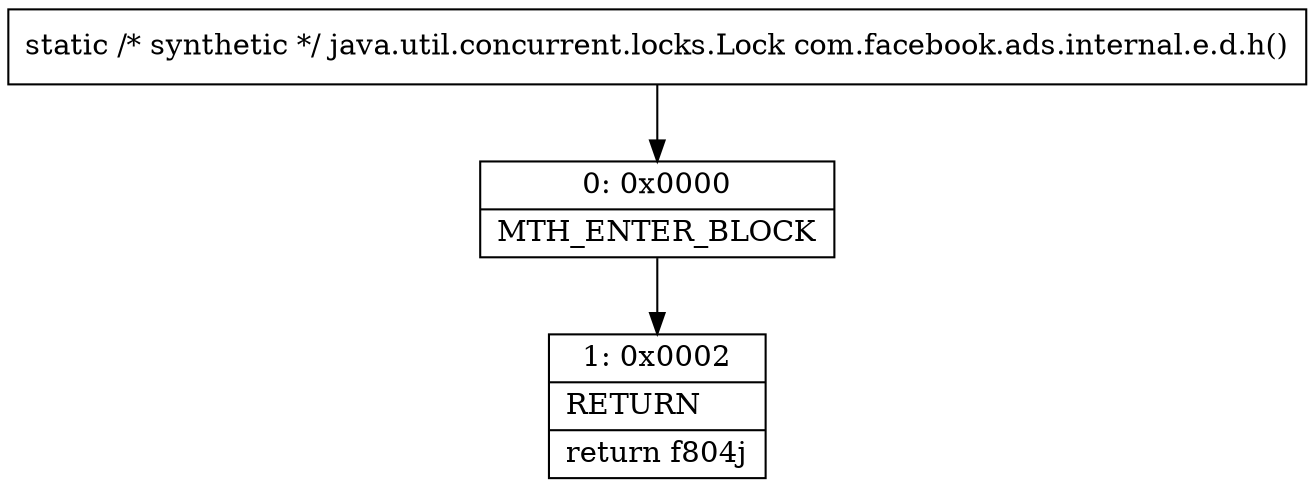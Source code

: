 digraph "CFG forcom.facebook.ads.internal.e.d.h()Ljava\/util\/concurrent\/locks\/Lock;" {
Node_0 [shape=record,label="{0\:\ 0x0000|MTH_ENTER_BLOCK\l}"];
Node_1 [shape=record,label="{1\:\ 0x0002|RETURN\l|return f804j\l}"];
MethodNode[shape=record,label="{static \/* synthetic *\/ java.util.concurrent.locks.Lock com.facebook.ads.internal.e.d.h() }"];
MethodNode -> Node_0;
Node_0 -> Node_1;
}

